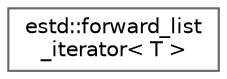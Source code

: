 digraph "Graphical Class Hierarchy"
{
 // LATEX_PDF_SIZE
  bgcolor="transparent";
  edge [fontname=Helvetica,fontsize=10,labelfontname=Helvetica,labelfontsize=10];
  node [fontname=Helvetica,fontsize=10,shape=box,height=0.2,width=0.4];
  rankdir="LR";
  Node0 [id="Node000000",label="estd::forward_list\l_iterator\< T \>",height=0.2,width=0.4,color="grey40", fillcolor="white", style="filled",URL="$dd/d04/classestd_1_1forward__list__iterator.html",tooltip=" "];
}
